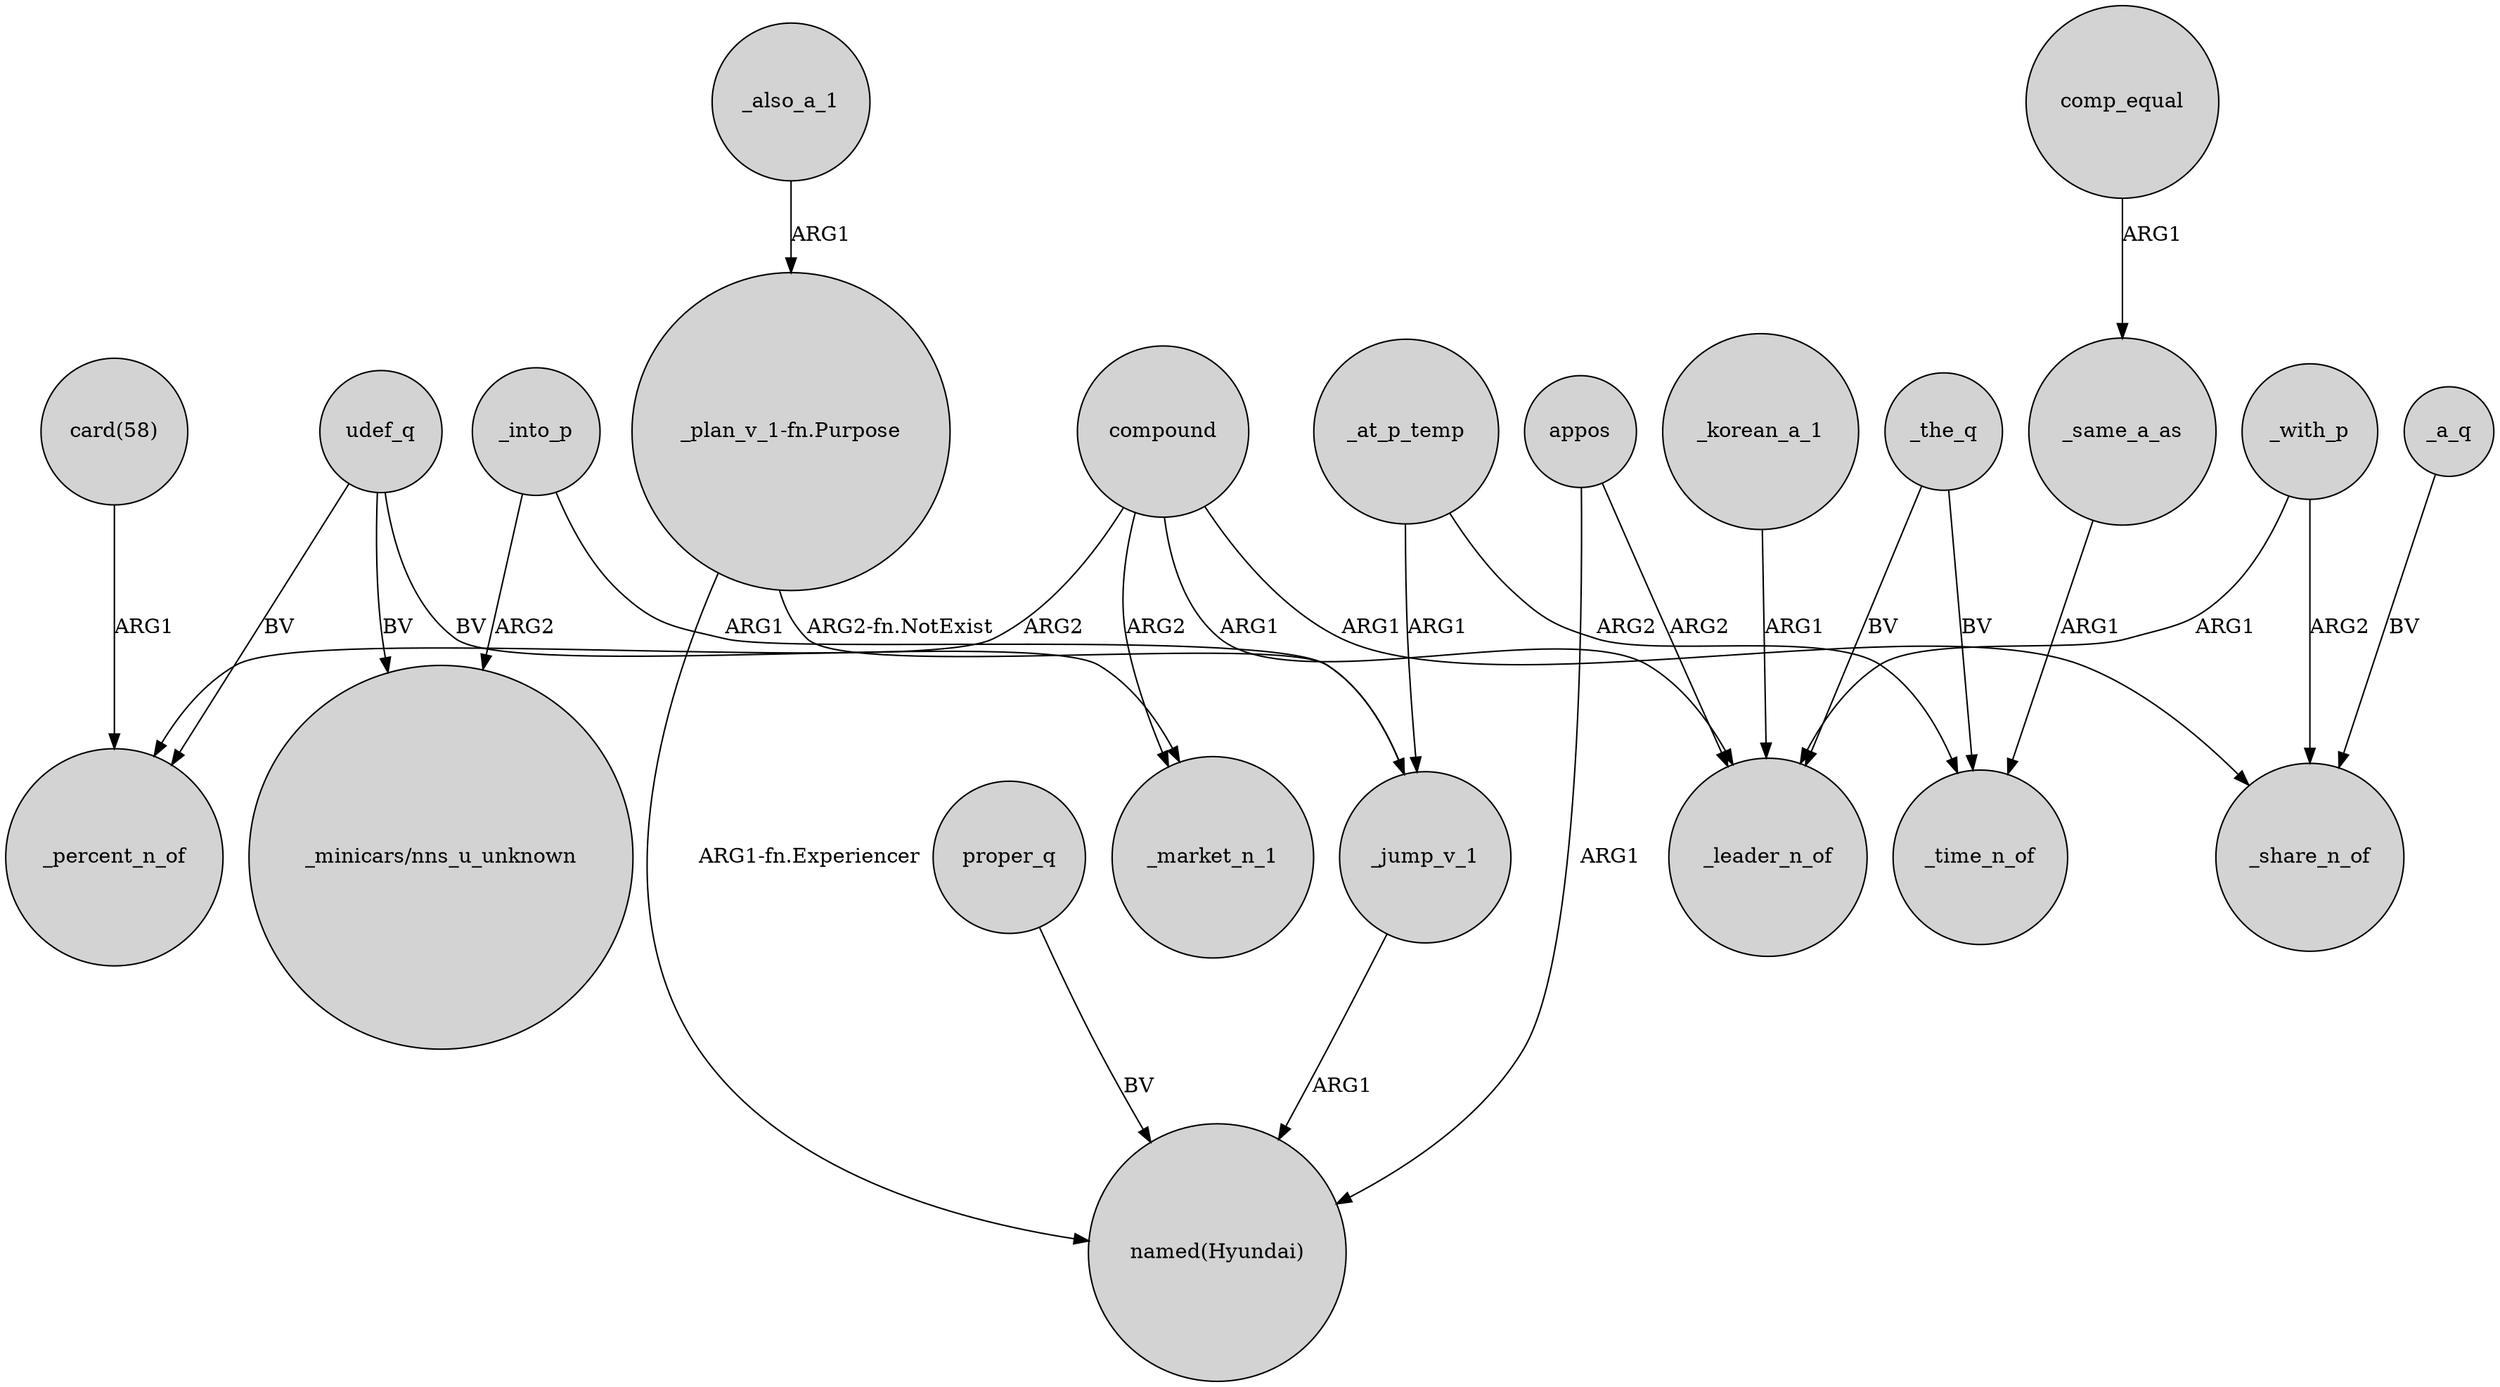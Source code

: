 digraph {
	node [shape=circle style=filled]
	compound -> _market_n_1 [label=ARG2]
	proper_q -> "named(Hyundai)" [label=BV]
	_at_p_temp -> _time_n_of [label=ARG2]
	compound -> _leader_n_of [label=ARG1]
	udef_q -> _market_n_1 [label=BV]
	_also_a_1 -> "_plan_v_1-fn.Purpose" [label=ARG1]
	_into_p -> _jump_v_1 [label=ARG1]
	compound -> _percent_n_of [label=ARG2]
	_a_q -> _share_n_of [label=BV]
	_korean_a_1 -> _leader_n_of [label=ARG1]
	_the_q -> _time_n_of [label=BV]
	"card(58)" -> _percent_n_of [label=ARG1]
	comp_equal -> _same_a_as [label=ARG1]
	_with_p -> _share_n_of [label=ARG2]
	compound -> _share_n_of [label=ARG1]
	appos -> _leader_n_of [label=ARG2]
	_the_q -> _leader_n_of [label=BV]
	_into_p -> "_minicars/nns_u_unknown" [label=ARG2]
	_with_p -> _leader_n_of [label=ARG1]
	_jump_v_1 -> "named(Hyundai)" [label=ARG1]
	udef_q -> _percent_n_of [label=BV]
	appos -> "named(Hyundai)" [label=ARG1]
	_same_a_as -> _time_n_of [label=ARG1]
	_at_p_temp -> _jump_v_1 [label=ARG1]
	"_plan_v_1-fn.Purpose" -> _jump_v_1 [label="ARG2-fn.NotExist"]
	"_plan_v_1-fn.Purpose" -> "named(Hyundai)" [label="ARG1-fn.Experiencer"]
	udef_q -> "_minicars/nns_u_unknown" [label=BV]
}

